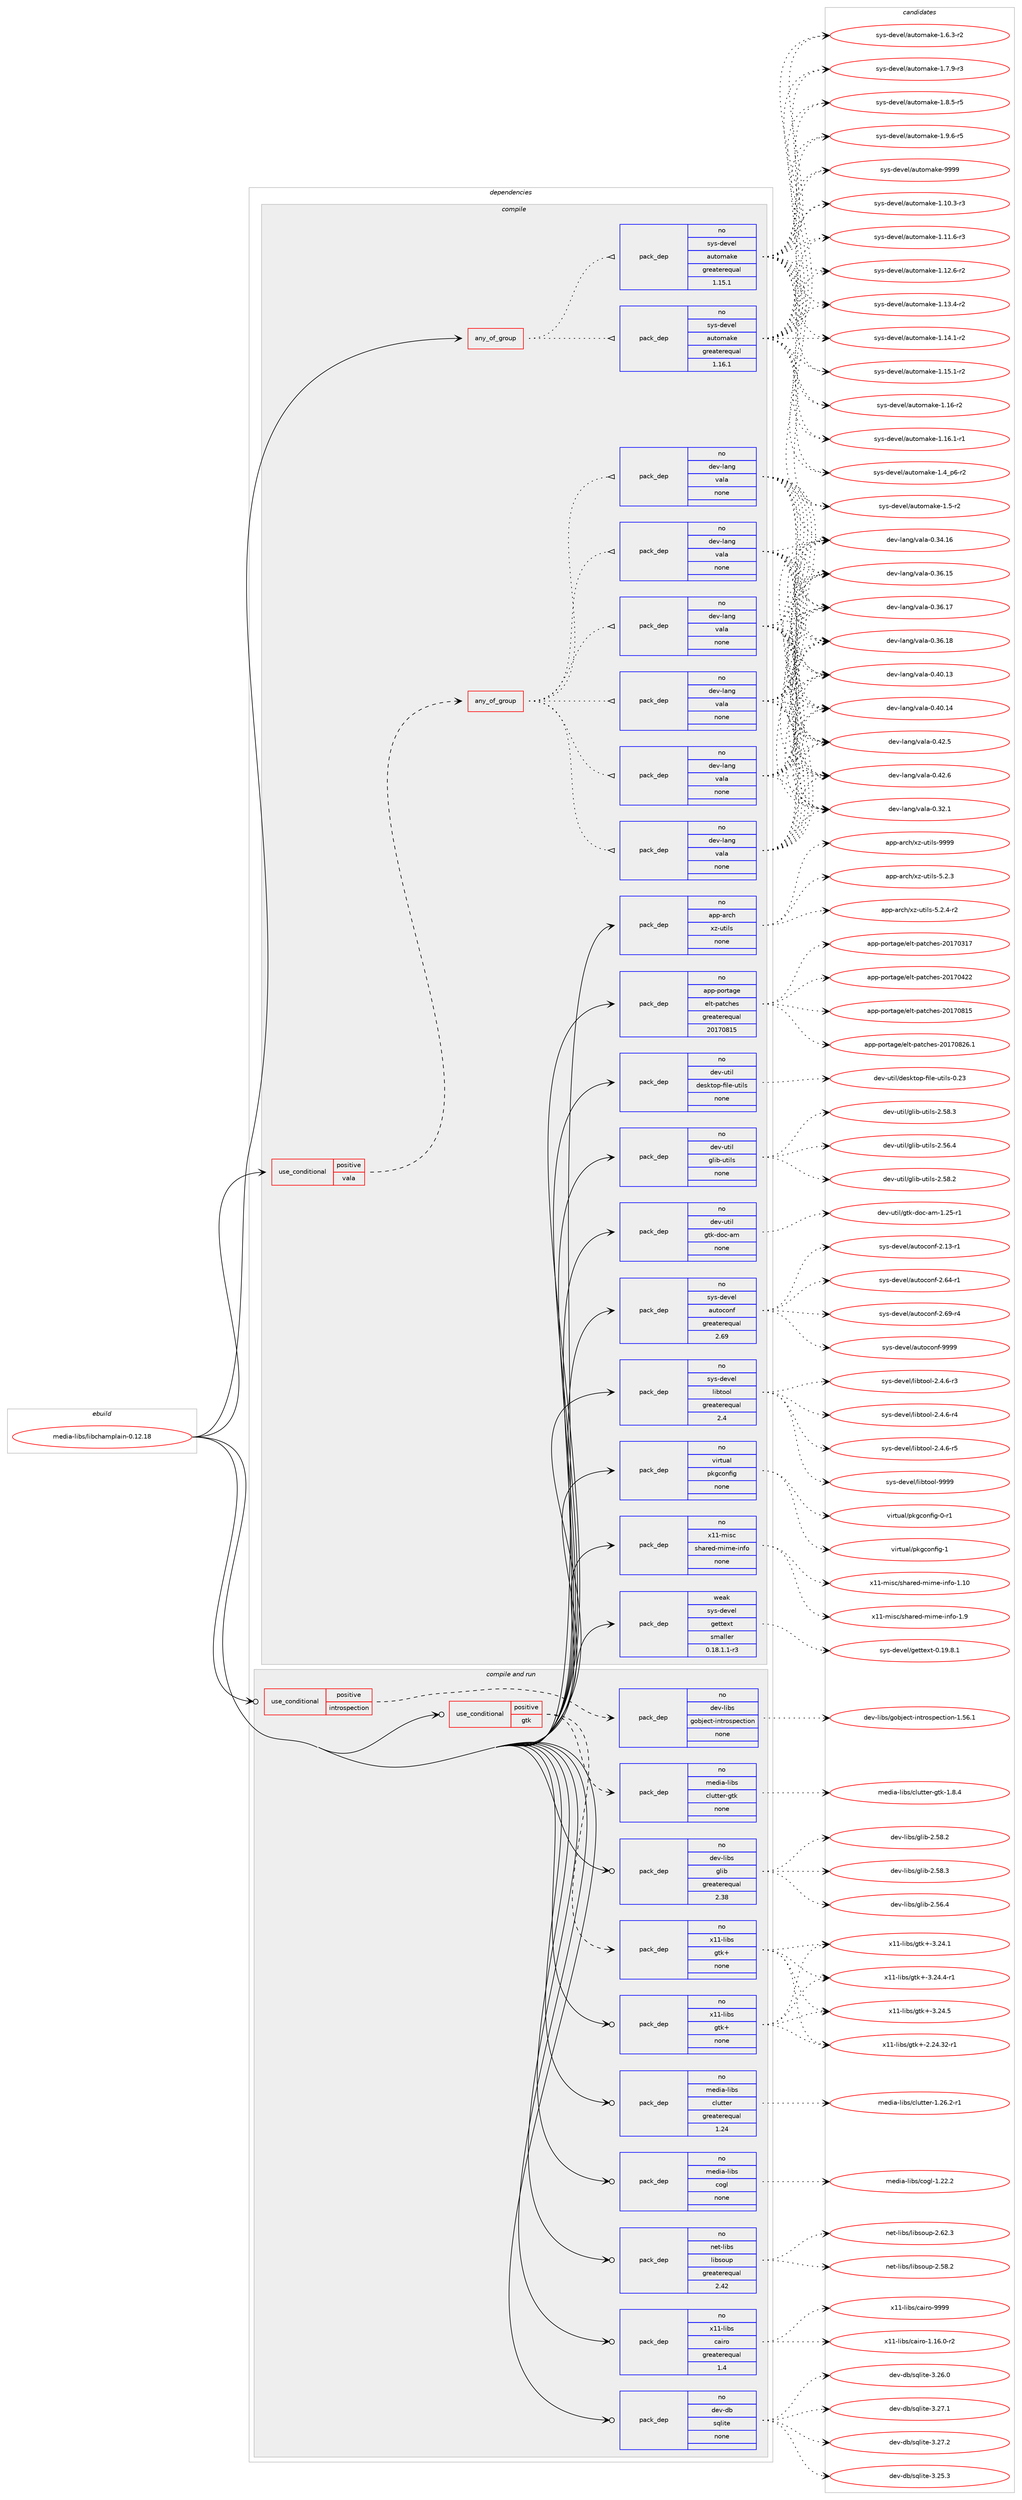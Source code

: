 digraph prolog {

# *************
# Graph options
# *************

newrank=true;
concentrate=true;
compound=true;
graph [rankdir=LR,fontname=Helvetica,fontsize=10,ranksep=1.5];#, ranksep=2.5, nodesep=0.2];
edge  [arrowhead=vee];
node  [fontname=Helvetica,fontsize=10];

# **********
# The ebuild
# **********

subgraph cluster_leftcol {
color=gray;
rank=same;
label=<<i>ebuild</i>>;
id [label="media-libs/libchamplain-0.12.18", color=red, width=4, href="../media-libs/libchamplain-0.12.18.svg"];
}

# ****************
# The dependencies
# ****************

subgraph cluster_midcol {
color=gray;
label=<<i>dependencies</i>>;
subgraph cluster_compile {
fillcolor="#eeeeee";
style=filled;
label=<<i>compile</i>>;
subgraph any25053 {
dependency1612107 [label=<<TABLE BORDER="0" CELLBORDER="1" CELLSPACING="0" CELLPADDING="4"><TR><TD CELLPADDING="10">any_of_group</TD></TR></TABLE>>, shape=none, color=red];subgraph pack1152040 {
dependency1612108 [label=<<TABLE BORDER="0" CELLBORDER="1" CELLSPACING="0" CELLPADDING="4" WIDTH="220"><TR><TD ROWSPAN="6" CELLPADDING="30">pack_dep</TD></TR><TR><TD WIDTH="110">no</TD></TR><TR><TD>sys-devel</TD></TR><TR><TD>automake</TD></TR><TR><TD>greaterequal</TD></TR><TR><TD>1.16.1</TD></TR></TABLE>>, shape=none, color=blue];
}
dependency1612107:e -> dependency1612108:w [weight=20,style="dotted",arrowhead="oinv"];
subgraph pack1152041 {
dependency1612109 [label=<<TABLE BORDER="0" CELLBORDER="1" CELLSPACING="0" CELLPADDING="4" WIDTH="220"><TR><TD ROWSPAN="6" CELLPADDING="30">pack_dep</TD></TR><TR><TD WIDTH="110">no</TD></TR><TR><TD>sys-devel</TD></TR><TR><TD>automake</TD></TR><TR><TD>greaterequal</TD></TR><TR><TD>1.15.1</TD></TR></TABLE>>, shape=none, color=blue];
}
dependency1612107:e -> dependency1612109:w [weight=20,style="dotted",arrowhead="oinv"];
}
id:e -> dependency1612107:w [weight=20,style="solid",arrowhead="vee"];
subgraph cond434315 {
dependency1612110 [label=<<TABLE BORDER="0" CELLBORDER="1" CELLSPACING="0" CELLPADDING="4"><TR><TD ROWSPAN="3" CELLPADDING="10">use_conditional</TD></TR><TR><TD>positive</TD></TR><TR><TD>vala</TD></TR></TABLE>>, shape=none, color=red];
subgraph any25054 {
dependency1612111 [label=<<TABLE BORDER="0" CELLBORDER="1" CELLSPACING="0" CELLPADDING="4"><TR><TD CELLPADDING="10">any_of_group</TD></TR></TABLE>>, shape=none, color=red];subgraph pack1152042 {
dependency1612112 [label=<<TABLE BORDER="0" CELLBORDER="1" CELLSPACING="0" CELLPADDING="4" WIDTH="220"><TR><TD ROWSPAN="6" CELLPADDING="30">pack_dep</TD></TR><TR><TD WIDTH="110">no</TD></TR><TR><TD>dev-lang</TD></TR><TR><TD>vala</TD></TR><TR><TD>none</TD></TR><TR><TD></TD></TR></TABLE>>, shape=none, color=blue];
}
dependency1612111:e -> dependency1612112:w [weight=20,style="dotted",arrowhead="oinv"];
subgraph pack1152043 {
dependency1612113 [label=<<TABLE BORDER="0" CELLBORDER="1" CELLSPACING="0" CELLPADDING="4" WIDTH="220"><TR><TD ROWSPAN="6" CELLPADDING="30">pack_dep</TD></TR><TR><TD WIDTH="110">no</TD></TR><TR><TD>dev-lang</TD></TR><TR><TD>vala</TD></TR><TR><TD>none</TD></TR><TR><TD></TD></TR></TABLE>>, shape=none, color=blue];
}
dependency1612111:e -> dependency1612113:w [weight=20,style="dotted",arrowhead="oinv"];
subgraph pack1152044 {
dependency1612114 [label=<<TABLE BORDER="0" CELLBORDER="1" CELLSPACING="0" CELLPADDING="4" WIDTH="220"><TR><TD ROWSPAN="6" CELLPADDING="30">pack_dep</TD></TR><TR><TD WIDTH="110">no</TD></TR><TR><TD>dev-lang</TD></TR><TR><TD>vala</TD></TR><TR><TD>none</TD></TR><TR><TD></TD></TR></TABLE>>, shape=none, color=blue];
}
dependency1612111:e -> dependency1612114:w [weight=20,style="dotted",arrowhead="oinv"];
subgraph pack1152045 {
dependency1612115 [label=<<TABLE BORDER="0" CELLBORDER="1" CELLSPACING="0" CELLPADDING="4" WIDTH="220"><TR><TD ROWSPAN="6" CELLPADDING="30">pack_dep</TD></TR><TR><TD WIDTH="110">no</TD></TR><TR><TD>dev-lang</TD></TR><TR><TD>vala</TD></TR><TR><TD>none</TD></TR><TR><TD></TD></TR></TABLE>>, shape=none, color=blue];
}
dependency1612111:e -> dependency1612115:w [weight=20,style="dotted",arrowhead="oinv"];
subgraph pack1152046 {
dependency1612116 [label=<<TABLE BORDER="0" CELLBORDER="1" CELLSPACING="0" CELLPADDING="4" WIDTH="220"><TR><TD ROWSPAN="6" CELLPADDING="30">pack_dep</TD></TR><TR><TD WIDTH="110">no</TD></TR><TR><TD>dev-lang</TD></TR><TR><TD>vala</TD></TR><TR><TD>none</TD></TR><TR><TD></TD></TR></TABLE>>, shape=none, color=blue];
}
dependency1612111:e -> dependency1612116:w [weight=20,style="dotted",arrowhead="oinv"];
subgraph pack1152047 {
dependency1612117 [label=<<TABLE BORDER="0" CELLBORDER="1" CELLSPACING="0" CELLPADDING="4" WIDTH="220"><TR><TD ROWSPAN="6" CELLPADDING="30">pack_dep</TD></TR><TR><TD WIDTH="110">no</TD></TR><TR><TD>dev-lang</TD></TR><TR><TD>vala</TD></TR><TR><TD>none</TD></TR><TR><TD></TD></TR></TABLE>>, shape=none, color=blue];
}
dependency1612111:e -> dependency1612117:w [weight=20,style="dotted",arrowhead="oinv"];
}
dependency1612110:e -> dependency1612111:w [weight=20,style="dashed",arrowhead="vee"];
}
id:e -> dependency1612110:w [weight=20,style="solid",arrowhead="vee"];
subgraph pack1152048 {
dependency1612118 [label=<<TABLE BORDER="0" CELLBORDER="1" CELLSPACING="0" CELLPADDING="4" WIDTH="220"><TR><TD ROWSPAN="6" CELLPADDING="30">pack_dep</TD></TR><TR><TD WIDTH="110">no</TD></TR><TR><TD>app-arch</TD></TR><TR><TD>xz-utils</TD></TR><TR><TD>none</TD></TR><TR><TD></TD></TR></TABLE>>, shape=none, color=blue];
}
id:e -> dependency1612118:w [weight=20,style="solid",arrowhead="vee"];
subgraph pack1152049 {
dependency1612119 [label=<<TABLE BORDER="0" CELLBORDER="1" CELLSPACING="0" CELLPADDING="4" WIDTH="220"><TR><TD ROWSPAN="6" CELLPADDING="30">pack_dep</TD></TR><TR><TD WIDTH="110">no</TD></TR><TR><TD>app-portage</TD></TR><TR><TD>elt-patches</TD></TR><TR><TD>greaterequal</TD></TR><TR><TD>20170815</TD></TR></TABLE>>, shape=none, color=blue];
}
id:e -> dependency1612119:w [weight=20,style="solid",arrowhead="vee"];
subgraph pack1152050 {
dependency1612120 [label=<<TABLE BORDER="0" CELLBORDER="1" CELLSPACING="0" CELLPADDING="4" WIDTH="220"><TR><TD ROWSPAN="6" CELLPADDING="30">pack_dep</TD></TR><TR><TD WIDTH="110">no</TD></TR><TR><TD>dev-util</TD></TR><TR><TD>desktop-file-utils</TD></TR><TR><TD>none</TD></TR><TR><TD></TD></TR></TABLE>>, shape=none, color=blue];
}
id:e -> dependency1612120:w [weight=20,style="solid",arrowhead="vee"];
subgraph pack1152051 {
dependency1612121 [label=<<TABLE BORDER="0" CELLBORDER="1" CELLSPACING="0" CELLPADDING="4" WIDTH="220"><TR><TD ROWSPAN="6" CELLPADDING="30">pack_dep</TD></TR><TR><TD WIDTH="110">no</TD></TR><TR><TD>dev-util</TD></TR><TR><TD>glib-utils</TD></TR><TR><TD>none</TD></TR><TR><TD></TD></TR></TABLE>>, shape=none, color=blue];
}
id:e -> dependency1612121:w [weight=20,style="solid",arrowhead="vee"];
subgraph pack1152052 {
dependency1612122 [label=<<TABLE BORDER="0" CELLBORDER="1" CELLSPACING="0" CELLPADDING="4" WIDTH="220"><TR><TD ROWSPAN="6" CELLPADDING="30">pack_dep</TD></TR><TR><TD WIDTH="110">no</TD></TR><TR><TD>dev-util</TD></TR><TR><TD>gtk-doc-am</TD></TR><TR><TD>none</TD></TR><TR><TD></TD></TR></TABLE>>, shape=none, color=blue];
}
id:e -> dependency1612122:w [weight=20,style="solid",arrowhead="vee"];
subgraph pack1152053 {
dependency1612123 [label=<<TABLE BORDER="0" CELLBORDER="1" CELLSPACING="0" CELLPADDING="4" WIDTH="220"><TR><TD ROWSPAN="6" CELLPADDING="30">pack_dep</TD></TR><TR><TD WIDTH="110">no</TD></TR><TR><TD>sys-devel</TD></TR><TR><TD>autoconf</TD></TR><TR><TD>greaterequal</TD></TR><TR><TD>2.69</TD></TR></TABLE>>, shape=none, color=blue];
}
id:e -> dependency1612123:w [weight=20,style="solid",arrowhead="vee"];
subgraph pack1152054 {
dependency1612124 [label=<<TABLE BORDER="0" CELLBORDER="1" CELLSPACING="0" CELLPADDING="4" WIDTH="220"><TR><TD ROWSPAN="6" CELLPADDING="30">pack_dep</TD></TR><TR><TD WIDTH="110">no</TD></TR><TR><TD>sys-devel</TD></TR><TR><TD>libtool</TD></TR><TR><TD>greaterequal</TD></TR><TR><TD>2.4</TD></TR></TABLE>>, shape=none, color=blue];
}
id:e -> dependency1612124:w [weight=20,style="solid",arrowhead="vee"];
subgraph pack1152055 {
dependency1612125 [label=<<TABLE BORDER="0" CELLBORDER="1" CELLSPACING="0" CELLPADDING="4" WIDTH="220"><TR><TD ROWSPAN="6" CELLPADDING="30">pack_dep</TD></TR><TR><TD WIDTH="110">no</TD></TR><TR><TD>virtual</TD></TR><TR><TD>pkgconfig</TD></TR><TR><TD>none</TD></TR><TR><TD></TD></TR></TABLE>>, shape=none, color=blue];
}
id:e -> dependency1612125:w [weight=20,style="solid",arrowhead="vee"];
subgraph pack1152056 {
dependency1612126 [label=<<TABLE BORDER="0" CELLBORDER="1" CELLSPACING="0" CELLPADDING="4" WIDTH="220"><TR><TD ROWSPAN="6" CELLPADDING="30">pack_dep</TD></TR><TR><TD WIDTH="110">no</TD></TR><TR><TD>x11-misc</TD></TR><TR><TD>shared-mime-info</TD></TR><TR><TD>none</TD></TR><TR><TD></TD></TR></TABLE>>, shape=none, color=blue];
}
id:e -> dependency1612126:w [weight=20,style="solid",arrowhead="vee"];
subgraph pack1152057 {
dependency1612127 [label=<<TABLE BORDER="0" CELLBORDER="1" CELLSPACING="0" CELLPADDING="4" WIDTH="220"><TR><TD ROWSPAN="6" CELLPADDING="30">pack_dep</TD></TR><TR><TD WIDTH="110">weak</TD></TR><TR><TD>sys-devel</TD></TR><TR><TD>gettext</TD></TR><TR><TD>smaller</TD></TR><TR><TD>0.18.1.1-r3</TD></TR></TABLE>>, shape=none, color=blue];
}
id:e -> dependency1612127:w [weight=20,style="solid",arrowhead="vee"];
}
subgraph cluster_compileandrun {
fillcolor="#eeeeee";
style=filled;
label=<<i>compile and run</i>>;
subgraph cond434316 {
dependency1612128 [label=<<TABLE BORDER="0" CELLBORDER="1" CELLSPACING="0" CELLPADDING="4"><TR><TD ROWSPAN="3" CELLPADDING="10">use_conditional</TD></TR><TR><TD>positive</TD></TR><TR><TD>gtk</TD></TR></TABLE>>, shape=none, color=red];
subgraph pack1152058 {
dependency1612129 [label=<<TABLE BORDER="0" CELLBORDER="1" CELLSPACING="0" CELLPADDING="4" WIDTH="220"><TR><TD ROWSPAN="6" CELLPADDING="30">pack_dep</TD></TR><TR><TD WIDTH="110">no</TD></TR><TR><TD>x11-libs</TD></TR><TR><TD>gtk+</TD></TR><TR><TD>none</TD></TR><TR><TD></TD></TR></TABLE>>, shape=none, color=blue];
}
dependency1612128:e -> dependency1612129:w [weight=20,style="dashed",arrowhead="vee"];
subgraph pack1152059 {
dependency1612130 [label=<<TABLE BORDER="0" CELLBORDER="1" CELLSPACING="0" CELLPADDING="4" WIDTH="220"><TR><TD ROWSPAN="6" CELLPADDING="30">pack_dep</TD></TR><TR><TD WIDTH="110">no</TD></TR><TR><TD>media-libs</TD></TR><TR><TD>clutter-gtk</TD></TR><TR><TD>none</TD></TR><TR><TD></TD></TR></TABLE>>, shape=none, color=blue];
}
dependency1612128:e -> dependency1612130:w [weight=20,style="dashed",arrowhead="vee"];
}
id:e -> dependency1612128:w [weight=20,style="solid",arrowhead="odotvee"];
subgraph cond434317 {
dependency1612131 [label=<<TABLE BORDER="0" CELLBORDER="1" CELLSPACING="0" CELLPADDING="4"><TR><TD ROWSPAN="3" CELLPADDING="10">use_conditional</TD></TR><TR><TD>positive</TD></TR><TR><TD>introspection</TD></TR></TABLE>>, shape=none, color=red];
subgraph pack1152060 {
dependency1612132 [label=<<TABLE BORDER="0" CELLBORDER="1" CELLSPACING="0" CELLPADDING="4" WIDTH="220"><TR><TD ROWSPAN="6" CELLPADDING="30">pack_dep</TD></TR><TR><TD WIDTH="110">no</TD></TR><TR><TD>dev-libs</TD></TR><TR><TD>gobject-introspection</TD></TR><TR><TD>none</TD></TR><TR><TD></TD></TR></TABLE>>, shape=none, color=blue];
}
dependency1612131:e -> dependency1612132:w [weight=20,style="dashed",arrowhead="vee"];
}
id:e -> dependency1612131:w [weight=20,style="solid",arrowhead="odotvee"];
subgraph pack1152061 {
dependency1612133 [label=<<TABLE BORDER="0" CELLBORDER="1" CELLSPACING="0" CELLPADDING="4" WIDTH="220"><TR><TD ROWSPAN="6" CELLPADDING="30">pack_dep</TD></TR><TR><TD WIDTH="110">no</TD></TR><TR><TD>dev-db</TD></TR><TR><TD>sqlite</TD></TR><TR><TD>none</TD></TR><TR><TD></TD></TR></TABLE>>, shape=none, color=blue];
}
id:e -> dependency1612133:w [weight=20,style="solid",arrowhead="odotvee"];
subgraph pack1152062 {
dependency1612134 [label=<<TABLE BORDER="0" CELLBORDER="1" CELLSPACING="0" CELLPADDING="4" WIDTH="220"><TR><TD ROWSPAN="6" CELLPADDING="30">pack_dep</TD></TR><TR><TD WIDTH="110">no</TD></TR><TR><TD>dev-libs</TD></TR><TR><TD>glib</TD></TR><TR><TD>greaterequal</TD></TR><TR><TD>2.38</TD></TR></TABLE>>, shape=none, color=blue];
}
id:e -> dependency1612134:w [weight=20,style="solid",arrowhead="odotvee"];
subgraph pack1152063 {
dependency1612135 [label=<<TABLE BORDER="0" CELLBORDER="1" CELLSPACING="0" CELLPADDING="4" WIDTH="220"><TR><TD ROWSPAN="6" CELLPADDING="30">pack_dep</TD></TR><TR><TD WIDTH="110">no</TD></TR><TR><TD>media-libs</TD></TR><TR><TD>clutter</TD></TR><TR><TD>greaterequal</TD></TR><TR><TD>1.24</TD></TR></TABLE>>, shape=none, color=blue];
}
id:e -> dependency1612135:w [weight=20,style="solid",arrowhead="odotvee"];
subgraph pack1152064 {
dependency1612136 [label=<<TABLE BORDER="0" CELLBORDER="1" CELLSPACING="0" CELLPADDING="4" WIDTH="220"><TR><TD ROWSPAN="6" CELLPADDING="30">pack_dep</TD></TR><TR><TD WIDTH="110">no</TD></TR><TR><TD>media-libs</TD></TR><TR><TD>cogl</TD></TR><TR><TD>none</TD></TR><TR><TD></TD></TR></TABLE>>, shape=none, color=blue];
}
id:e -> dependency1612136:w [weight=20,style="solid",arrowhead="odotvee"];
subgraph pack1152065 {
dependency1612137 [label=<<TABLE BORDER="0" CELLBORDER="1" CELLSPACING="0" CELLPADDING="4" WIDTH="220"><TR><TD ROWSPAN="6" CELLPADDING="30">pack_dep</TD></TR><TR><TD WIDTH="110">no</TD></TR><TR><TD>net-libs</TD></TR><TR><TD>libsoup</TD></TR><TR><TD>greaterequal</TD></TR><TR><TD>2.42</TD></TR></TABLE>>, shape=none, color=blue];
}
id:e -> dependency1612137:w [weight=20,style="solid",arrowhead="odotvee"];
subgraph pack1152066 {
dependency1612138 [label=<<TABLE BORDER="0" CELLBORDER="1" CELLSPACING="0" CELLPADDING="4" WIDTH="220"><TR><TD ROWSPAN="6" CELLPADDING="30">pack_dep</TD></TR><TR><TD WIDTH="110">no</TD></TR><TR><TD>x11-libs</TD></TR><TR><TD>cairo</TD></TR><TR><TD>greaterequal</TD></TR><TR><TD>1.4</TD></TR></TABLE>>, shape=none, color=blue];
}
id:e -> dependency1612138:w [weight=20,style="solid",arrowhead="odotvee"];
subgraph pack1152067 {
dependency1612139 [label=<<TABLE BORDER="0" CELLBORDER="1" CELLSPACING="0" CELLPADDING="4" WIDTH="220"><TR><TD ROWSPAN="6" CELLPADDING="30">pack_dep</TD></TR><TR><TD WIDTH="110">no</TD></TR><TR><TD>x11-libs</TD></TR><TR><TD>gtk+</TD></TR><TR><TD>none</TD></TR><TR><TD></TD></TR></TABLE>>, shape=none, color=blue];
}
id:e -> dependency1612139:w [weight=20,style="solid",arrowhead="odotvee"];
}
subgraph cluster_run {
fillcolor="#eeeeee";
style=filled;
label=<<i>run</i>>;
}
}

# **************
# The candidates
# **************

subgraph cluster_choices {
rank=same;
color=gray;
label=<<i>candidates</i>>;

subgraph choice1152040 {
color=black;
nodesep=1;
choice11512111545100101118101108479711711611110997107101454946494846514511451 [label="sys-devel/automake-1.10.3-r3", color=red, width=4,href="../sys-devel/automake-1.10.3-r3.svg"];
choice11512111545100101118101108479711711611110997107101454946494946544511451 [label="sys-devel/automake-1.11.6-r3", color=red, width=4,href="../sys-devel/automake-1.11.6-r3.svg"];
choice11512111545100101118101108479711711611110997107101454946495046544511450 [label="sys-devel/automake-1.12.6-r2", color=red, width=4,href="../sys-devel/automake-1.12.6-r2.svg"];
choice11512111545100101118101108479711711611110997107101454946495146524511450 [label="sys-devel/automake-1.13.4-r2", color=red, width=4,href="../sys-devel/automake-1.13.4-r2.svg"];
choice11512111545100101118101108479711711611110997107101454946495246494511450 [label="sys-devel/automake-1.14.1-r2", color=red, width=4,href="../sys-devel/automake-1.14.1-r2.svg"];
choice11512111545100101118101108479711711611110997107101454946495346494511450 [label="sys-devel/automake-1.15.1-r2", color=red, width=4,href="../sys-devel/automake-1.15.1-r2.svg"];
choice1151211154510010111810110847971171161111099710710145494649544511450 [label="sys-devel/automake-1.16-r2", color=red, width=4,href="../sys-devel/automake-1.16-r2.svg"];
choice11512111545100101118101108479711711611110997107101454946495446494511449 [label="sys-devel/automake-1.16.1-r1", color=red, width=4,href="../sys-devel/automake-1.16.1-r1.svg"];
choice115121115451001011181011084797117116111109971071014549465295112544511450 [label="sys-devel/automake-1.4_p6-r2", color=red, width=4,href="../sys-devel/automake-1.4_p6-r2.svg"];
choice11512111545100101118101108479711711611110997107101454946534511450 [label="sys-devel/automake-1.5-r2", color=red, width=4,href="../sys-devel/automake-1.5-r2.svg"];
choice115121115451001011181011084797117116111109971071014549465446514511450 [label="sys-devel/automake-1.6.3-r2", color=red, width=4,href="../sys-devel/automake-1.6.3-r2.svg"];
choice115121115451001011181011084797117116111109971071014549465546574511451 [label="sys-devel/automake-1.7.9-r3", color=red, width=4,href="../sys-devel/automake-1.7.9-r3.svg"];
choice115121115451001011181011084797117116111109971071014549465646534511453 [label="sys-devel/automake-1.8.5-r5", color=red, width=4,href="../sys-devel/automake-1.8.5-r5.svg"];
choice115121115451001011181011084797117116111109971071014549465746544511453 [label="sys-devel/automake-1.9.6-r5", color=red, width=4,href="../sys-devel/automake-1.9.6-r5.svg"];
choice115121115451001011181011084797117116111109971071014557575757 [label="sys-devel/automake-9999", color=red, width=4,href="../sys-devel/automake-9999.svg"];
dependency1612108:e -> choice11512111545100101118101108479711711611110997107101454946494846514511451:w [style=dotted,weight="100"];
dependency1612108:e -> choice11512111545100101118101108479711711611110997107101454946494946544511451:w [style=dotted,weight="100"];
dependency1612108:e -> choice11512111545100101118101108479711711611110997107101454946495046544511450:w [style=dotted,weight="100"];
dependency1612108:e -> choice11512111545100101118101108479711711611110997107101454946495146524511450:w [style=dotted,weight="100"];
dependency1612108:e -> choice11512111545100101118101108479711711611110997107101454946495246494511450:w [style=dotted,weight="100"];
dependency1612108:e -> choice11512111545100101118101108479711711611110997107101454946495346494511450:w [style=dotted,weight="100"];
dependency1612108:e -> choice1151211154510010111810110847971171161111099710710145494649544511450:w [style=dotted,weight="100"];
dependency1612108:e -> choice11512111545100101118101108479711711611110997107101454946495446494511449:w [style=dotted,weight="100"];
dependency1612108:e -> choice115121115451001011181011084797117116111109971071014549465295112544511450:w [style=dotted,weight="100"];
dependency1612108:e -> choice11512111545100101118101108479711711611110997107101454946534511450:w [style=dotted,weight="100"];
dependency1612108:e -> choice115121115451001011181011084797117116111109971071014549465446514511450:w [style=dotted,weight="100"];
dependency1612108:e -> choice115121115451001011181011084797117116111109971071014549465546574511451:w [style=dotted,weight="100"];
dependency1612108:e -> choice115121115451001011181011084797117116111109971071014549465646534511453:w [style=dotted,weight="100"];
dependency1612108:e -> choice115121115451001011181011084797117116111109971071014549465746544511453:w [style=dotted,weight="100"];
dependency1612108:e -> choice115121115451001011181011084797117116111109971071014557575757:w [style=dotted,weight="100"];
}
subgraph choice1152041 {
color=black;
nodesep=1;
choice11512111545100101118101108479711711611110997107101454946494846514511451 [label="sys-devel/automake-1.10.3-r3", color=red, width=4,href="../sys-devel/automake-1.10.3-r3.svg"];
choice11512111545100101118101108479711711611110997107101454946494946544511451 [label="sys-devel/automake-1.11.6-r3", color=red, width=4,href="../sys-devel/automake-1.11.6-r3.svg"];
choice11512111545100101118101108479711711611110997107101454946495046544511450 [label="sys-devel/automake-1.12.6-r2", color=red, width=4,href="../sys-devel/automake-1.12.6-r2.svg"];
choice11512111545100101118101108479711711611110997107101454946495146524511450 [label="sys-devel/automake-1.13.4-r2", color=red, width=4,href="../sys-devel/automake-1.13.4-r2.svg"];
choice11512111545100101118101108479711711611110997107101454946495246494511450 [label="sys-devel/automake-1.14.1-r2", color=red, width=4,href="../sys-devel/automake-1.14.1-r2.svg"];
choice11512111545100101118101108479711711611110997107101454946495346494511450 [label="sys-devel/automake-1.15.1-r2", color=red, width=4,href="../sys-devel/automake-1.15.1-r2.svg"];
choice1151211154510010111810110847971171161111099710710145494649544511450 [label="sys-devel/automake-1.16-r2", color=red, width=4,href="../sys-devel/automake-1.16-r2.svg"];
choice11512111545100101118101108479711711611110997107101454946495446494511449 [label="sys-devel/automake-1.16.1-r1", color=red, width=4,href="../sys-devel/automake-1.16.1-r1.svg"];
choice115121115451001011181011084797117116111109971071014549465295112544511450 [label="sys-devel/automake-1.4_p6-r2", color=red, width=4,href="../sys-devel/automake-1.4_p6-r2.svg"];
choice11512111545100101118101108479711711611110997107101454946534511450 [label="sys-devel/automake-1.5-r2", color=red, width=4,href="../sys-devel/automake-1.5-r2.svg"];
choice115121115451001011181011084797117116111109971071014549465446514511450 [label="sys-devel/automake-1.6.3-r2", color=red, width=4,href="../sys-devel/automake-1.6.3-r2.svg"];
choice115121115451001011181011084797117116111109971071014549465546574511451 [label="sys-devel/automake-1.7.9-r3", color=red, width=4,href="../sys-devel/automake-1.7.9-r3.svg"];
choice115121115451001011181011084797117116111109971071014549465646534511453 [label="sys-devel/automake-1.8.5-r5", color=red, width=4,href="../sys-devel/automake-1.8.5-r5.svg"];
choice115121115451001011181011084797117116111109971071014549465746544511453 [label="sys-devel/automake-1.9.6-r5", color=red, width=4,href="../sys-devel/automake-1.9.6-r5.svg"];
choice115121115451001011181011084797117116111109971071014557575757 [label="sys-devel/automake-9999", color=red, width=4,href="../sys-devel/automake-9999.svg"];
dependency1612109:e -> choice11512111545100101118101108479711711611110997107101454946494846514511451:w [style=dotted,weight="100"];
dependency1612109:e -> choice11512111545100101118101108479711711611110997107101454946494946544511451:w [style=dotted,weight="100"];
dependency1612109:e -> choice11512111545100101118101108479711711611110997107101454946495046544511450:w [style=dotted,weight="100"];
dependency1612109:e -> choice11512111545100101118101108479711711611110997107101454946495146524511450:w [style=dotted,weight="100"];
dependency1612109:e -> choice11512111545100101118101108479711711611110997107101454946495246494511450:w [style=dotted,weight="100"];
dependency1612109:e -> choice11512111545100101118101108479711711611110997107101454946495346494511450:w [style=dotted,weight="100"];
dependency1612109:e -> choice1151211154510010111810110847971171161111099710710145494649544511450:w [style=dotted,weight="100"];
dependency1612109:e -> choice11512111545100101118101108479711711611110997107101454946495446494511449:w [style=dotted,weight="100"];
dependency1612109:e -> choice115121115451001011181011084797117116111109971071014549465295112544511450:w [style=dotted,weight="100"];
dependency1612109:e -> choice11512111545100101118101108479711711611110997107101454946534511450:w [style=dotted,weight="100"];
dependency1612109:e -> choice115121115451001011181011084797117116111109971071014549465446514511450:w [style=dotted,weight="100"];
dependency1612109:e -> choice115121115451001011181011084797117116111109971071014549465546574511451:w [style=dotted,weight="100"];
dependency1612109:e -> choice115121115451001011181011084797117116111109971071014549465646534511453:w [style=dotted,weight="100"];
dependency1612109:e -> choice115121115451001011181011084797117116111109971071014549465746544511453:w [style=dotted,weight="100"];
dependency1612109:e -> choice115121115451001011181011084797117116111109971071014557575757:w [style=dotted,weight="100"];
}
subgraph choice1152042 {
color=black;
nodesep=1;
choice100101118451089711010347118971089745484651504649 [label="dev-lang/vala-0.32.1", color=red, width=4,href="../dev-lang/vala-0.32.1.svg"];
choice10010111845108971101034711897108974548465152464954 [label="dev-lang/vala-0.34.16", color=red, width=4,href="../dev-lang/vala-0.34.16.svg"];
choice10010111845108971101034711897108974548465154464953 [label="dev-lang/vala-0.36.15", color=red, width=4,href="../dev-lang/vala-0.36.15.svg"];
choice10010111845108971101034711897108974548465154464955 [label="dev-lang/vala-0.36.17", color=red, width=4,href="../dev-lang/vala-0.36.17.svg"];
choice10010111845108971101034711897108974548465154464956 [label="dev-lang/vala-0.36.18", color=red, width=4,href="../dev-lang/vala-0.36.18.svg"];
choice10010111845108971101034711897108974548465248464951 [label="dev-lang/vala-0.40.13", color=red, width=4,href="../dev-lang/vala-0.40.13.svg"];
choice10010111845108971101034711897108974548465248464952 [label="dev-lang/vala-0.40.14", color=red, width=4,href="../dev-lang/vala-0.40.14.svg"];
choice100101118451089711010347118971089745484652504653 [label="dev-lang/vala-0.42.5", color=red, width=4,href="../dev-lang/vala-0.42.5.svg"];
choice100101118451089711010347118971089745484652504654 [label="dev-lang/vala-0.42.6", color=red, width=4,href="../dev-lang/vala-0.42.6.svg"];
dependency1612112:e -> choice100101118451089711010347118971089745484651504649:w [style=dotted,weight="100"];
dependency1612112:e -> choice10010111845108971101034711897108974548465152464954:w [style=dotted,weight="100"];
dependency1612112:e -> choice10010111845108971101034711897108974548465154464953:w [style=dotted,weight="100"];
dependency1612112:e -> choice10010111845108971101034711897108974548465154464955:w [style=dotted,weight="100"];
dependency1612112:e -> choice10010111845108971101034711897108974548465154464956:w [style=dotted,weight="100"];
dependency1612112:e -> choice10010111845108971101034711897108974548465248464951:w [style=dotted,weight="100"];
dependency1612112:e -> choice10010111845108971101034711897108974548465248464952:w [style=dotted,weight="100"];
dependency1612112:e -> choice100101118451089711010347118971089745484652504653:w [style=dotted,weight="100"];
dependency1612112:e -> choice100101118451089711010347118971089745484652504654:w [style=dotted,weight="100"];
}
subgraph choice1152043 {
color=black;
nodesep=1;
choice100101118451089711010347118971089745484651504649 [label="dev-lang/vala-0.32.1", color=red, width=4,href="../dev-lang/vala-0.32.1.svg"];
choice10010111845108971101034711897108974548465152464954 [label="dev-lang/vala-0.34.16", color=red, width=4,href="../dev-lang/vala-0.34.16.svg"];
choice10010111845108971101034711897108974548465154464953 [label="dev-lang/vala-0.36.15", color=red, width=4,href="../dev-lang/vala-0.36.15.svg"];
choice10010111845108971101034711897108974548465154464955 [label="dev-lang/vala-0.36.17", color=red, width=4,href="../dev-lang/vala-0.36.17.svg"];
choice10010111845108971101034711897108974548465154464956 [label="dev-lang/vala-0.36.18", color=red, width=4,href="../dev-lang/vala-0.36.18.svg"];
choice10010111845108971101034711897108974548465248464951 [label="dev-lang/vala-0.40.13", color=red, width=4,href="../dev-lang/vala-0.40.13.svg"];
choice10010111845108971101034711897108974548465248464952 [label="dev-lang/vala-0.40.14", color=red, width=4,href="../dev-lang/vala-0.40.14.svg"];
choice100101118451089711010347118971089745484652504653 [label="dev-lang/vala-0.42.5", color=red, width=4,href="../dev-lang/vala-0.42.5.svg"];
choice100101118451089711010347118971089745484652504654 [label="dev-lang/vala-0.42.6", color=red, width=4,href="../dev-lang/vala-0.42.6.svg"];
dependency1612113:e -> choice100101118451089711010347118971089745484651504649:w [style=dotted,weight="100"];
dependency1612113:e -> choice10010111845108971101034711897108974548465152464954:w [style=dotted,weight="100"];
dependency1612113:e -> choice10010111845108971101034711897108974548465154464953:w [style=dotted,weight="100"];
dependency1612113:e -> choice10010111845108971101034711897108974548465154464955:w [style=dotted,weight="100"];
dependency1612113:e -> choice10010111845108971101034711897108974548465154464956:w [style=dotted,weight="100"];
dependency1612113:e -> choice10010111845108971101034711897108974548465248464951:w [style=dotted,weight="100"];
dependency1612113:e -> choice10010111845108971101034711897108974548465248464952:w [style=dotted,weight="100"];
dependency1612113:e -> choice100101118451089711010347118971089745484652504653:w [style=dotted,weight="100"];
dependency1612113:e -> choice100101118451089711010347118971089745484652504654:w [style=dotted,weight="100"];
}
subgraph choice1152044 {
color=black;
nodesep=1;
choice100101118451089711010347118971089745484651504649 [label="dev-lang/vala-0.32.1", color=red, width=4,href="../dev-lang/vala-0.32.1.svg"];
choice10010111845108971101034711897108974548465152464954 [label="dev-lang/vala-0.34.16", color=red, width=4,href="../dev-lang/vala-0.34.16.svg"];
choice10010111845108971101034711897108974548465154464953 [label="dev-lang/vala-0.36.15", color=red, width=4,href="../dev-lang/vala-0.36.15.svg"];
choice10010111845108971101034711897108974548465154464955 [label="dev-lang/vala-0.36.17", color=red, width=4,href="../dev-lang/vala-0.36.17.svg"];
choice10010111845108971101034711897108974548465154464956 [label="dev-lang/vala-0.36.18", color=red, width=4,href="../dev-lang/vala-0.36.18.svg"];
choice10010111845108971101034711897108974548465248464951 [label="dev-lang/vala-0.40.13", color=red, width=4,href="../dev-lang/vala-0.40.13.svg"];
choice10010111845108971101034711897108974548465248464952 [label="dev-lang/vala-0.40.14", color=red, width=4,href="../dev-lang/vala-0.40.14.svg"];
choice100101118451089711010347118971089745484652504653 [label="dev-lang/vala-0.42.5", color=red, width=4,href="../dev-lang/vala-0.42.5.svg"];
choice100101118451089711010347118971089745484652504654 [label="dev-lang/vala-0.42.6", color=red, width=4,href="../dev-lang/vala-0.42.6.svg"];
dependency1612114:e -> choice100101118451089711010347118971089745484651504649:w [style=dotted,weight="100"];
dependency1612114:e -> choice10010111845108971101034711897108974548465152464954:w [style=dotted,weight="100"];
dependency1612114:e -> choice10010111845108971101034711897108974548465154464953:w [style=dotted,weight="100"];
dependency1612114:e -> choice10010111845108971101034711897108974548465154464955:w [style=dotted,weight="100"];
dependency1612114:e -> choice10010111845108971101034711897108974548465154464956:w [style=dotted,weight="100"];
dependency1612114:e -> choice10010111845108971101034711897108974548465248464951:w [style=dotted,weight="100"];
dependency1612114:e -> choice10010111845108971101034711897108974548465248464952:w [style=dotted,weight="100"];
dependency1612114:e -> choice100101118451089711010347118971089745484652504653:w [style=dotted,weight="100"];
dependency1612114:e -> choice100101118451089711010347118971089745484652504654:w [style=dotted,weight="100"];
}
subgraph choice1152045 {
color=black;
nodesep=1;
choice100101118451089711010347118971089745484651504649 [label="dev-lang/vala-0.32.1", color=red, width=4,href="../dev-lang/vala-0.32.1.svg"];
choice10010111845108971101034711897108974548465152464954 [label="dev-lang/vala-0.34.16", color=red, width=4,href="../dev-lang/vala-0.34.16.svg"];
choice10010111845108971101034711897108974548465154464953 [label="dev-lang/vala-0.36.15", color=red, width=4,href="../dev-lang/vala-0.36.15.svg"];
choice10010111845108971101034711897108974548465154464955 [label="dev-lang/vala-0.36.17", color=red, width=4,href="../dev-lang/vala-0.36.17.svg"];
choice10010111845108971101034711897108974548465154464956 [label="dev-lang/vala-0.36.18", color=red, width=4,href="../dev-lang/vala-0.36.18.svg"];
choice10010111845108971101034711897108974548465248464951 [label="dev-lang/vala-0.40.13", color=red, width=4,href="../dev-lang/vala-0.40.13.svg"];
choice10010111845108971101034711897108974548465248464952 [label="dev-lang/vala-0.40.14", color=red, width=4,href="../dev-lang/vala-0.40.14.svg"];
choice100101118451089711010347118971089745484652504653 [label="dev-lang/vala-0.42.5", color=red, width=4,href="../dev-lang/vala-0.42.5.svg"];
choice100101118451089711010347118971089745484652504654 [label="dev-lang/vala-0.42.6", color=red, width=4,href="../dev-lang/vala-0.42.6.svg"];
dependency1612115:e -> choice100101118451089711010347118971089745484651504649:w [style=dotted,weight="100"];
dependency1612115:e -> choice10010111845108971101034711897108974548465152464954:w [style=dotted,weight="100"];
dependency1612115:e -> choice10010111845108971101034711897108974548465154464953:w [style=dotted,weight="100"];
dependency1612115:e -> choice10010111845108971101034711897108974548465154464955:w [style=dotted,weight="100"];
dependency1612115:e -> choice10010111845108971101034711897108974548465154464956:w [style=dotted,weight="100"];
dependency1612115:e -> choice10010111845108971101034711897108974548465248464951:w [style=dotted,weight="100"];
dependency1612115:e -> choice10010111845108971101034711897108974548465248464952:w [style=dotted,weight="100"];
dependency1612115:e -> choice100101118451089711010347118971089745484652504653:w [style=dotted,weight="100"];
dependency1612115:e -> choice100101118451089711010347118971089745484652504654:w [style=dotted,weight="100"];
}
subgraph choice1152046 {
color=black;
nodesep=1;
choice100101118451089711010347118971089745484651504649 [label="dev-lang/vala-0.32.1", color=red, width=4,href="../dev-lang/vala-0.32.1.svg"];
choice10010111845108971101034711897108974548465152464954 [label="dev-lang/vala-0.34.16", color=red, width=4,href="../dev-lang/vala-0.34.16.svg"];
choice10010111845108971101034711897108974548465154464953 [label="dev-lang/vala-0.36.15", color=red, width=4,href="../dev-lang/vala-0.36.15.svg"];
choice10010111845108971101034711897108974548465154464955 [label="dev-lang/vala-0.36.17", color=red, width=4,href="../dev-lang/vala-0.36.17.svg"];
choice10010111845108971101034711897108974548465154464956 [label="dev-lang/vala-0.36.18", color=red, width=4,href="../dev-lang/vala-0.36.18.svg"];
choice10010111845108971101034711897108974548465248464951 [label="dev-lang/vala-0.40.13", color=red, width=4,href="../dev-lang/vala-0.40.13.svg"];
choice10010111845108971101034711897108974548465248464952 [label="dev-lang/vala-0.40.14", color=red, width=4,href="../dev-lang/vala-0.40.14.svg"];
choice100101118451089711010347118971089745484652504653 [label="dev-lang/vala-0.42.5", color=red, width=4,href="../dev-lang/vala-0.42.5.svg"];
choice100101118451089711010347118971089745484652504654 [label="dev-lang/vala-0.42.6", color=red, width=4,href="../dev-lang/vala-0.42.6.svg"];
dependency1612116:e -> choice100101118451089711010347118971089745484651504649:w [style=dotted,weight="100"];
dependency1612116:e -> choice10010111845108971101034711897108974548465152464954:w [style=dotted,weight="100"];
dependency1612116:e -> choice10010111845108971101034711897108974548465154464953:w [style=dotted,weight="100"];
dependency1612116:e -> choice10010111845108971101034711897108974548465154464955:w [style=dotted,weight="100"];
dependency1612116:e -> choice10010111845108971101034711897108974548465154464956:w [style=dotted,weight="100"];
dependency1612116:e -> choice10010111845108971101034711897108974548465248464951:w [style=dotted,weight="100"];
dependency1612116:e -> choice10010111845108971101034711897108974548465248464952:w [style=dotted,weight="100"];
dependency1612116:e -> choice100101118451089711010347118971089745484652504653:w [style=dotted,weight="100"];
dependency1612116:e -> choice100101118451089711010347118971089745484652504654:w [style=dotted,weight="100"];
}
subgraph choice1152047 {
color=black;
nodesep=1;
choice100101118451089711010347118971089745484651504649 [label="dev-lang/vala-0.32.1", color=red, width=4,href="../dev-lang/vala-0.32.1.svg"];
choice10010111845108971101034711897108974548465152464954 [label="dev-lang/vala-0.34.16", color=red, width=4,href="../dev-lang/vala-0.34.16.svg"];
choice10010111845108971101034711897108974548465154464953 [label="dev-lang/vala-0.36.15", color=red, width=4,href="../dev-lang/vala-0.36.15.svg"];
choice10010111845108971101034711897108974548465154464955 [label="dev-lang/vala-0.36.17", color=red, width=4,href="../dev-lang/vala-0.36.17.svg"];
choice10010111845108971101034711897108974548465154464956 [label="dev-lang/vala-0.36.18", color=red, width=4,href="../dev-lang/vala-0.36.18.svg"];
choice10010111845108971101034711897108974548465248464951 [label="dev-lang/vala-0.40.13", color=red, width=4,href="../dev-lang/vala-0.40.13.svg"];
choice10010111845108971101034711897108974548465248464952 [label="dev-lang/vala-0.40.14", color=red, width=4,href="../dev-lang/vala-0.40.14.svg"];
choice100101118451089711010347118971089745484652504653 [label="dev-lang/vala-0.42.5", color=red, width=4,href="../dev-lang/vala-0.42.5.svg"];
choice100101118451089711010347118971089745484652504654 [label="dev-lang/vala-0.42.6", color=red, width=4,href="../dev-lang/vala-0.42.6.svg"];
dependency1612117:e -> choice100101118451089711010347118971089745484651504649:w [style=dotted,weight="100"];
dependency1612117:e -> choice10010111845108971101034711897108974548465152464954:w [style=dotted,weight="100"];
dependency1612117:e -> choice10010111845108971101034711897108974548465154464953:w [style=dotted,weight="100"];
dependency1612117:e -> choice10010111845108971101034711897108974548465154464955:w [style=dotted,weight="100"];
dependency1612117:e -> choice10010111845108971101034711897108974548465154464956:w [style=dotted,weight="100"];
dependency1612117:e -> choice10010111845108971101034711897108974548465248464951:w [style=dotted,weight="100"];
dependency1612117:e -> choice10010111845108971101034711897108974548465248464952:w [style=dotted,weight="100"];
dependency1612117:e -> choice100101118451089711010347118971089745484652504653:w [style=dotted,weight="100"];
dependency1612117:e -> choice100101118451089711010347118971089745484652504654:w [style=dotted,weight="100"];
}
subgraph choice1152048 {
color=black;
nodesep=1;
choice971121124597114991044712012245117116105108115455346504651 [label="app-arch/xz-utils-5.2.3", color=red, width=4,href="../app-arch/xz-utils-5.2.3.svg"];
choice9711211245971149910447120122451171161051081154553465046524511450 [label="app-arch/xz-utils-5.2.4-r2", color=red, width=4,href="../app-arch/xz-utils-5.2.4-r2.svg"];
choice9711211245971149910447120122451171161051081154557575757 [label="app-arch/xz-utils-9999", color=red, width=4,href="../app-arch/xz-utils-9999.svg"];
dependency1612118:e -> choice971121124597114991044712012245117116105108115455346504651:w [style=dotted,weight="100"];
dependency1612118:e -> choice9711211245971149910447120122451171161051081154553465046524511450:w [style=dotted,weight="100"];
dependency1612118:e -> choice9711211245971149910447120122451171161051081154557575757:w [style=dotted,weight="100"];
}
subgraph choice1152049 {
color=black;
nodesep=1;
choice97112112451121111141169710310147101108116451129711699104101115455048495548514955 [label="app-portage/elt-patches-20170317", color=red, width=4,href="../app-portage/elt-patches-20170317.svg"];
choice97112112451121111141169710310147101108116451129711699104101115455048495548525050 [label="app-portage/elt-patches-20170422", color=red, width=4,href="../app-portage/elt-patches-20170422.svg"];
choice97112112451121111141169710310147101108116451129711699104101115455048495548564953 [label="app-portage/elt-patches-20170815", color=red, width=4,href="../app-portage/elt-patches-20170815.svg"];
choice971121124511211111411697103101471011081164511297116991041011154550484955485650544649 [label="app-portage/elt-patches-20170826.1", color=red, width=4,href="../app-portage/elt-patches-20170826.1.svg"];
dependency1612119:e -> choice97112112451121111141169710310147101108116451129711699104101115455048495548514955:w [style=dotted,weight="100"];
dependency1612119:e -> choice97112112451121111141169710310147101108116451129711699104101115455048495548525050:w [style=dotted,weight="100"];
dependency1612119:e -> choice97112112451121111141169710310147101108116451129711699104101115455048495548564953:w [style=dotted,weight="100"];
dependency1612119:e -> choice971121124511211111411697103101471011081164511297116991041011154550484955485650544649:w [style=dotted,weight="100"];
}
subgraph choice1152050 {
color=black;
nodesep=1;
choice100101118451171161051084710010111510711611111245102105108101451171161051081154548465051 [label="dev-util/desktop-file-utils-0.23", color=red, width=4,href="../dev-util/desktop-file-utils-0.23.svg"];
dependency1612120:e -> choice100101118451171161051084710010111510711611111245102105108101451171161051081154548465051:w [style=dotted,weight="100"];
}
subgraph choice1152051 {
color=black;
nodesep=1;
choice1001011184511711610510847103108105984511711610510811545504653544652 [label="dev-util/glib-utils-2.56.4", color=red, width=4,href="../dev-util/glib-utils-2.56.4.svg"];
choice1001011184511711610510847103108105984511711610510811545504653564650 [label="dev-util/glib-utils-2.58.2", color=red, width=4,href="../dev-util/glib-utils-2.58.2.svg"];
choice1001011184511711610510847103108105984511711610510811545504653564651 [label="dev-util/glib-utils-2.58.3", color=red, width=4,href="../dev-util/glib-utils-2.58.3.svg"];
dependency1612121:e -> choice1001011184511711610510847103108105984511711610510811545504653544652:w [style=dotted,weight="100"];
dependency1612121:e -> choice1001011184511711610510847103108105984511711610510811545504653564650:w [style=dotted,weight="100"];
dependency1612121:e -> choice1001011184511711610510847103108105984511711610510811545504653564651:w [style=dotted,weight="100"];
}
subgraph choice1152052 {
color=black;
nodesep=1;
choice10010111845117116105108471031161074510011199459710945494650534511449 [label="dev-util/gtk-doc-am-1.25-r1", color=red, width=4,href="../dev-util/gtk-doc-am-1.25-r1.svg"];
dependency1612122:e -> choice10010111845117116105108471031161074510011199459710945494650534511449:w [style=dotted,weight="100"];
}
subgraph choice1152053 {
color=black;
nodesep=1;
choice1151211154510010111810110847971171161119911111010245504649514511449 [label="sys-devel/autoconf-2.13-r1", color=red, width=4,href="../sys-devel/autoconf-2.13-r1.svg"];
choice1151211154510010111810110847971171161119911111010245504654524511449 [label="sys-devel/autoconf-2.64-r1", color=red, width=4,href="../sys-devel/autoconf-2.64-r1.svg"];
choice1151211154510010111810110847971171161119911111010245504654574511452 [label="sys-devel/autoconf-2.69-r4", color=red, width=4,href="../sys-devel/autoconf-2.69-r4.svg"];
choice115121115451001011181011084797117116111991111101024557575757 [label="sys-devel/autoconf-9999", color=red, width=4,href="../sys-devel/autoconf-9999.svg"];
dependency1612123:e -> choice1151211154510010111810110847971171161119911111010245504649514511449:w [style=dotted,weight="100"];
dependency1612123:e -> choice1151211154510010111810110847971171161119911111010245504654524511449:w [style=dotted,weight="100"];
dependency1612123:e -> choice1151211154510010111810110847971171161119911111010245504654574511452:w [style=dotted,weight="100"];
dependency1612123:e -> choice115121115451001011181011084797117116111991111101024557575757:w [style=dotted,weight="100"];
}
subgraph choice1152054 {
color=black;
nodesep=1;
choice1151211154510010111810110847108105981161111111084550465246544511451 [label="sys-devel/libtool-2.4.6-r3", color=red, width=4,href="../sys-devel/libtool-2.4.6-r3.svg"];
choice1151211154510010111810110847108105981161111111084550465246544511452 [label="sys-devel/libtool-2.4.6-r4", color=red, width=4,href="../sys-devel/libtool-2.4.6-r4.svg"];
choice1151211154510010111810110847108105981161111111084550465246544511453 [label="sys-devel/libtool-2.4.6-r5", color=red, width=4,href="../sys-devel/libtool-2.4.6-r5.svg"];
choice1151211154510010111810110847108105981161111111084557575757 [label="sys-devel/libtool-9999", color=red, width=4,href="../sys-devel/libtool-9999.svg"];
dependency1612124:e -> choice1151211154510010111810110847108105981161111111084550465246544511451:w [style=dotted,weight="100"];
dependency1612124:e -> choice1151211154510010111810110847108105981161111111084550465246544511452:w [style=dotted,weight="100"];
dependency1612124:e -> choice1151211154510010111810110847108105981161111111084550465246544511453:w [style=dotted,weight="100"];
dependency1612124:e -> choice1151211154510010111810110847108105981161111111084557575757:w [style=dotted,weight="100"];
}
subgraph choice1152055 {
color=black;
nodesep=1;
choice11810511411611797108471121071039911111010210510345484511449 [label="virtual/pkgconfig-0-r1", color=red, width=4,href="../virtual/pkgconfig-0-r1.svg"];
choice1181051141161179710847112107103991111101021051034549 [label="virtual/pkgconfig-1", color=red, width=4,href="../virtual/pkgconfig-1.svg"];
dependency1612125:e -> choice11810511411611797108471121071039911111010210510345484511449:w [style=dotted,weight="100"];
dependency1612125:e -> choice1181051141161179710847112107103991111101021051034549:w [style=dotted,weight="100"];
}
subgraph choice1152056 {
color=black;
nodesep=1;
choice12049494510910511599471151049711410110045109105109101451051101021114549464948 [label="x11-misc/shared-mime-info-1.10", color=red, width=4,href="../x11-misc/shared-mime-info-1.10.svg"];
choice120494945109105115994711510497114101100451091051091014510511010211145494657 [label="x11-misc/shared-mime-info-1.9", color=red, width=4,href="../x11-misc/shared-mime-info-1.9.svg"];
dependency1612126:e -> choice12049494510910511599471151049711410110045109105109101451051101021114549464948:w [style=dotted,weight="100"];
dependency1612126:e -> choice120494945109105115994711510497114101100451091051091014510511010211145494657:w [style=dotted,weight="100"];
}
subgraph choice1152057 {
color=black;
nodesep=1;
choice1151211154510010111810110847103101116116101120116454846495746564649 [label="sys-devel/gettext-0.19.8.1", color=red, width=4,href="../sys-devel/gettext-0.19.8.1.svg"];
dependency1612127:e -> choice1151211154510010111810110847103101116116101120116454846495746564649:w [style=dotted,weight="100"];
}
subgraph choice1152058 {
color=black;
nodesep=1;
choice12049494510810598115471031161074345504650524651504511449 [label="x11-libs/gtk+-2.24.32-r1", color=red, width=4,href="../x11-libs/gtk+-2.24.32-r1.svg"];
choice12049494510810598115471031161074345514650524649 [label="x11-libs/gtk+-3.24.1", color=red, width=4,href="../x11-libs/gtk+-3.24.1.svg"];
choice120494945108105981154710311610743455146505246524511449 [label="x11-libs/gtk+-3.24.4-r1", color=red, width=4,href="../x11-libs/gtk+-3.24.4-r1.svg"];
choice12049494510810598115471031161074345514650524653 [label="x11-libs/gtk+-3.24.5", color=red, width=4,href="../x11-libs/gtk+-3.24.5.svg"];
dependency1612129:e -> choice12049494510810598115471031161074345504650524651504511449:w [style=dotted,weight="100"];
dependency1612129:e -> choice12049494510810598115471031161074345514650524649:w [style=dotted,weight="100"];
dependency1612129:e -> choice120494945108105981154710311610743455146505246524511449:w [style=dotted,weight="100"];
dependency1612129:e -> choice12049494510810598115471031161074345514650524653:w [style=dotted,weight="100"];
}
subgraph choice1152059 {
color=black;
nodesep=1;
choice109101100105974510810598115479910811711611610111445103116107454946564652 [label="media-libs/clutter-gtk-1.8.4", color=red, width=4,href="../media-libs/clutter-gtk-1.8.4.svg"];
dependency1612130:e -> choice109101100105974510810598115479910811711611610111445103116107454946564652:w [style=dotted,weight="100"];
}
subgraph choice1152060 {
color=black;
nodesep=1;
choice1001011184510810598115471031119810610199116451051101161141111151121019911610511111045494653544649 [label="dev-libs/gobject-introspection-1.56.1", color=red, width=4,href="../dev-libs/gobject-introspection-1.56.1.svg"];
dependency1612132:e -> choice1001011184510810598115471031119810610199116451051101161141111151121019911610511111045494653544649:w [style=dotted,weight="100"];
}
subgraph choice1152061 {
color=black;
nodesep=1;
choice10010111845100984711511310810511610145514650534651 [label="dev-db/sqlite-3.25.3", color=red, width=4,href="../dev-db/sqlite-3.25.3.svg"];
choice10010111845100984711511310810511610145514650544648 [label="dev-db/sqlite-3.26.0", color=red, width=4,href="../dev-db/sqlite-3.26.0.svg"];
choice10010111845100984711511310810511610145514650554649 [label="dev-db/sqlite-3.27.1", color=red, width=4,href="../dev-db/sqlite-3.27.1.svg"];
choice10010111845100984711511310810511610145514650554650 [label="dev-db/sqlite-3.27.2", color=red, width=4,href="../dev-db/sqlite-3.27.2.svg"];
dependency1612133:e -> choice10010111845100984711511310810511610145514650534651:w [style=dotted,weight="100"];
dependency1612133:e -> choice10010111845100984711511310810511610145514650544648:w [style=dotted,weight="100"];
dependency1612133:e -> choice10010111845100984711511310810511610145514650554649:w [style=dotted,weight="100"];
dependency1612133:e -> choice10010111845100984711511310810511610145514650554650:w [style=dotted,weight="100"];
}
subgraph choice1152062 {
color=black;
nodesep=1;
choice1001011184510810598115471031081059845504653544652 [label="dev-libs/glib-2.56.4", color=red, width=4,href="../dev-libs/glib-2.56.4.svg"];
choice1001011184510810598115471031081059845504653564650 [label="dev-libs/glib-2.58.2", color=red, width=4,href="../dev-libs/glib-2.58.2.svg"];
choice1001011184510810598115471031081059845504653564651 [label="dev-libs/glib-2.58.3", color=red, width=4,href="../dev-libs/glib-2.58.3.svg"];
dependency1612134:e -> choice1001011184510810598115471031081059845504653544652:w [style=dotted,weight="100"];
dependency1612134:e -> choice1001011184510810598115471031081059845504653564650:w [style=dotted,weight="100"];
dependency1612134:e -> choice1001011184510810598115471031081059845504653564651:w [style=dotted,weight="100"];
}
subgraph choice1152063 {
color=black;
nodesep=1;
choice1091011001059745108105981154799108117116116101114454946505446504511449 [label="media-libs/clutter-1.26.2-r1", color=red, width=4,href="../media-libs/clutter-1.26.2-r1.svg"];
dependency1612135:e -> choice1091011001059745108105981154799108117116116101114454946505446504511449:w [style=dotted,weight="100"];
}
subgraph choice1152064 {
color=black;
nodesep=1;
choice109101100105974510810598115479911110310845494650504650 [label="media-libs/cogl-1.22.2", color=red, width=4,href="../media-libs/cogl-1.22.2.svg"];
dependency1612136:e -> choice109101100105974510810598115479911110310845494650504650:w [style=dotted,weight="100"];
}
subgraph choice1152065 {
color=black;
nodesep=1;
choice1101011164510810598115471081059811511111711245504653564650 [label="net-libs/libsoup-2.58.2", color=red, width=4,href="../net-libs/libsoup-2.58.2.svg"];
choice1101011164510810598115471081059811511111711245504654504651 [label="net-libs/libsoup-2.62.3", color=red, width=4,href="../net-libs/libsoup-2.62.3.svg"];
dependency1612137:e -> choice1101011164510810598115471081059811511111711245504653564650:w [style=dotted,weight="100"];
dependency1612137:e -> choice1101011164510810598115471081059811511111711245504654504651:w [style=dotted,weight="100"];
}
subgraph choice1152066 {
color=black;
nodesep=1;
choice12049494510810598115479997105114111454946495446484511450 [label="x11-libs/cairo-1.16.0-r2", color=red, width=4,href="../x11-libs/cairo-1.16.0-r2.svg"];
choice120494945108105981154799971051141114557575757 [label="x11-libs/cairo-9999", color=red, width=4,href="../x11-libs/cairo-9999.svg"];
dependency1612138:e -> choice12049494510810598115479997105114111454946495446484511450:w [style=dotted,weight="100"];
dependency1612138:e -> choice120494945108105981154799971051141114557575757:w [style=dotted,weight="100"];
}
subgraph choice1152067 {
color=black;
nodesep=1;
choice12049494510810598115471031161074345504650524651504511449 [label="x11-libs/gtk+-2.24.32-r1", color=red, width=4,href="../x11-libs/gtk+-2.24.32-r1.svg"];
choice12049494510810598115471031161074345514650524649 [label="x11-libs/gtk+-3.24.1", color=red, width=4,href="../x11-libs/gtk+-3.24.1.svg"];
choice120494945108105981154710311610743455146505246524511449 [label="x11-libs/gtk+-3.24.4-r1", color=red, width=4,href="../x11-libs/gtk+-3.24.4-r1.svg"];
choice12049494510810598115471031161074345514650524653 [label="x11-libs/gtk+-3.24.5", color=red, width=4,href="../x11-libs/gtk+-3.24.5.svg"];
dependency1612139:e -> choice12049494510810598115471031161074345504650524651504511449:w [style=dotted,weight="100"];
dependency1612139:e -> choice12049494510810598115471031161074345514650524649:w [style=dotted,weight="100"];
dependency1612139:e -> choice120494945108105981154710311610743455146505246524511449:w [style=dotted,weight="100"];
dependency1612139:e -> choice12049494510810598115471031161074345514650524653:w [style=dotted,weight="100"];
}
}

}
